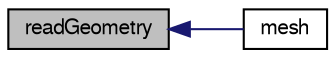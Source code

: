 digraph "readGeometry"
{
  bgcolor="transparent";
  edge [fontname="FreeSans",fontsize="10",labelfontname="FreeSans",labelfontsize="10"];
  node [fontname="FreeSans",fontsize="10",shape=record];
  rankdir="LR";
  Node6 [label="readGeometry",height=0.2,width=0.4,color="black", fillcolor="grey75", style="filled", fontcolor="black"];
  Node6 -> Node7 [dir="back",color="midnightblue",fontsize="10",style="solid",fontname="FreeSans"];
  Node7 [label="mesh",height=0.2,width=0.4,color="black",URL="$a21326.html#a5aca9ab4bac609de1e0e8c268bfc363f",tooltip="Create and return polyMesh. "];
}
